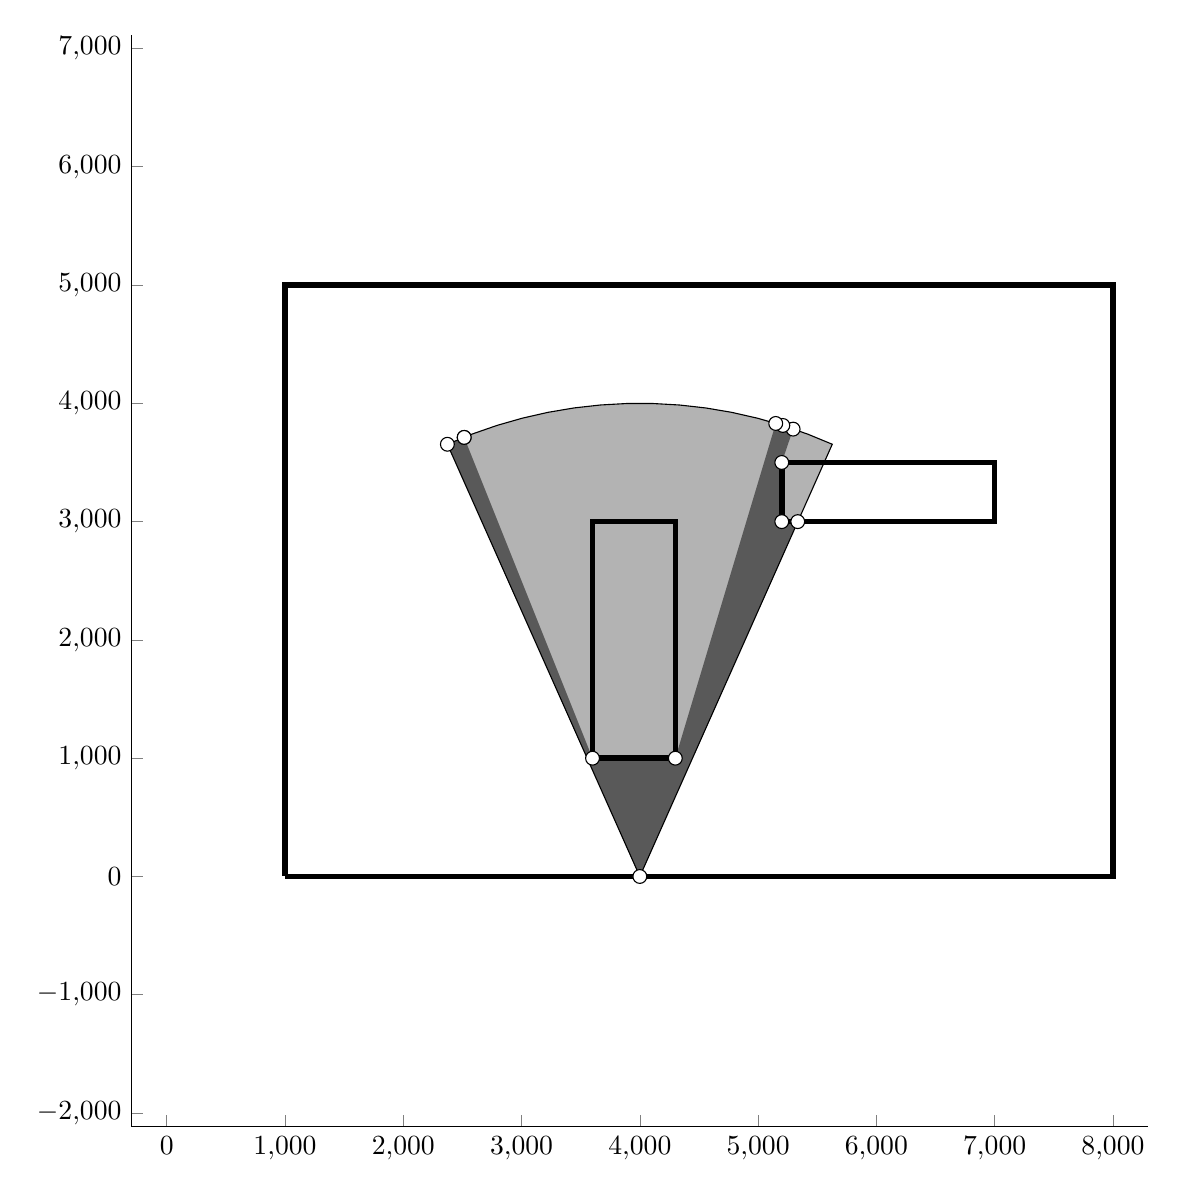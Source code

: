 % This file was created by matlab2tikz v0.4.0.
% Copyright (c) 2008--2013, Nico Schlömer <nico.schloemer@gmail.com>
% All rights reserved.
% 
% The latest updates can be retrieved from
%   http://www.mathworks.com/matlabcentral/fileexchange/22022-matlab2tikz
% where you can also make suggestions and rate matlab2tikz.
% 
% 
% 
\begin{tikzpicture}

\begin{axis}[%
width=5.086in,
height=5.459in,
scale only axis,
xmin=-300,
xmax=8300,
ymin=-2115.245,
ymax=7115.245,
axis x line*=bottom,
axis y line*=left
]
\addplot [
color=black,
solid,
line width=2.0pt,
forget plot
]
table[row sep=crcr]{
1000 0\\
8000 0\\
8000 5000\\
1000 5000\\
1000 0\\
};
\addplot [
color=black,
solid,
line width=2.0pt,
forget plot
]
table[row sep=crcr]{
3600 1000\\
3600 3000\\
4300 3000\\
4300 1000\\
3600 1000\\
};
\addplot [
color=black,
solid,
line width=2.0pt,
forget plot
]
table[row sep=crcr]{
5200 3000\\
5200 3500\\
7000 3500\\
7000 3000\\
5200 3000\\
};
\addplot [
color=black,
solid,
forget plot
]
table[row sep=crcr]{
4000 0\\
5626.947 3654.182\\
5420.428 3739.303\\
5209.48 3812.763\\
4994.76 3874.333\\
4776.937 3923.821\\
4556.692 3961.072\\
4334.711 3985.971\\
4111.687 3998.44\\
3888.313 3998.44\\
3665.289 3985.971\\
3443.308 3961.072\\
3223.063 3923.821\\
3005.24 3874.333\\
2790.52 3812.763\\
2579.572 3739.303\\
2373.053 3654.182\\
4000 0\\
};

\addplot [fill=black,opacity=3.0e-01,draw=none,forget plot] table[row sep=crcr]{
4000 0\\
5626.947 3654.182\\
5420.428 3739.303\\
5209.48 3812.763\\
4994.76 3874.333\\
4776.937 3923.821\\
4556.692 3961.072\\
4334.711 3985.971\\
4111.687 3998.44\\
3888.313 3998.44\\
3665.289 3985.971\\
3443.308 3961.072\\
3223.063 3923.821\\
3005.24 3874.333\\
2790.52 3812.763\\
2579.572 3739.303\\
2373.053 3654.182\\
4000 0\\
};

\addplot [fill=black,opacity=5.0e-01,draw=none,forget plot] table[row sep=crcr]{
2515 3712\\
2373 3654\\
4000 0\\
5335 3000\\
5200 3000\\
5200 3500\\
5296 3782\\
5209 3813\\
5149 3830\\
4300 1000\\
3600 1000\\
2515 3712\\
};
\addplot [
color=black,
mark size=2.5pt,
only marks,
mark=*,
mark options={solid,fill=white},
forget plot
]
table[row sep=crcr]{
2515 3712\\
2373 3654\\
4000 0\\
5335 3000\\
5200 3000\\
5200 3500\\
5296 3782\\
5209 3813\\
5149 3830\\
4300 1000\\
3600 1000\\
2515 3712\\
};
\end{axis}
\end{tikzpicture}%